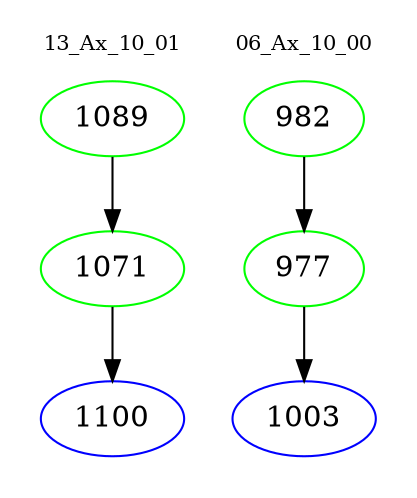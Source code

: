 digraph{
subgraph cluster_0 {
color = white
label = "13_Ax_10_01";
fontsize=10;
T0_1089 [label="1089", color="green"]
T0_1089 -> T0_1071 [color="black"]
T0_1071 [label="1071", color="green"]
T0_1071 -> T0_1100 [color="black"]
T0_1100 [label="1100", color="blue"]
}
subgraph cluster_1 {
color = white
label = "06_Ax_10_00";
fontsize=10;
T1_982 [label="982", color="green"]
T1_982 -> T1_977 [color="black"]
T1_977 [label="977", color="green"]
T1_977 -> T1_1003 [color="black"]
T1_1003 [label="1003", color="blue"]
}
}
